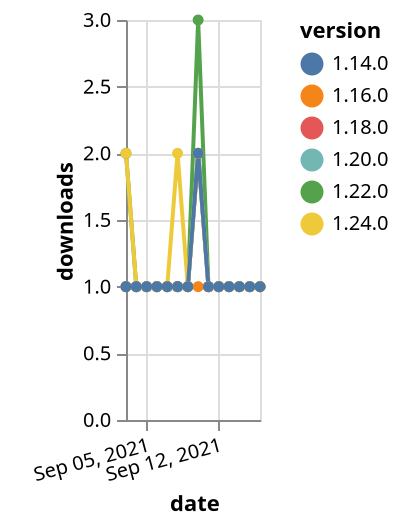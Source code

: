 {"$schema": "https://vega.github.io/schema/vega-lite/v5.json", "description": "A simple bar chart with embedded data.", "data": {"values": [{"date": "2021-09-03", "total": 183, "delta": 1, "version": "1.18.0"}, {"date": "2021-09-04", "total": 184, "delta": 1, "version": "1.18.0"}, {"date": "2021-09-05", "total": 185, "delta": 1, "version": "1.18.0"}, {"date": "2021-09-06", "total": 186, "delta": 1, "version": "1.18.0"}, {"date": "2021-09-07", "total": 187, "delta": 1, "version": "1.18.0"}, {"date": "2021-09-08", "total": 188, "delta": 1, "version": "1.18.0"}, {"date": "2021-09-09", "total": 189, "delta": 1, "version": "1.18.0"}, {"date": "2021-09-10", "total": 191, "delta": 2, "version": "1.18.0"}, {"date": "2021-09-11", "total": 192, "delta": 1, "version": "1.18.0"}, {"date": "2021-09-12", "total": 193, "delta": 1, "version": "1.18.0"}, {"date": "2021-09-13", "total": 194, "delta": 1, "version": "1.18.0"}, {"date": "2021-09-14", "total": 195, "delta": 1, "version": "1.18.0"}, {"date": "2021-09-15", "total": 196, "delta": 1, "version": "1.18.0"}, {"date": "2021-09-16", "total": 197, "delta": 1, "version": "1.18.0"}, {"date": "2021-09-03", "total": 160, "delta": 2, "version": "1.22.0"}, {"date": "2021-09-04", "total": 161, "delta": 1, "version": "1.22.0"}, {"date": "2021-09-05", "total": 162, "delta": 1, "version": "1.22.0"}, {"date": "2021-09-06", "total": 163, "delta": 1, "version": "1.22.0"}, {"date": "2021-09-07", "total": 164, "delta": 1, "version": "1.22.0"}, {"date": "2021-09-08", "total": 165, "delta": 1, "version": "1.22.0"}, {"date": "2021-09-09", "total": 166, "delta": 1, "version": "1.22.0"}, {"date": "2021-09-10", "total": 169, "delta": 3, "version": "1.22.0"}, {"date": "2021-09-11", "total": 170, "delta": 1, "version": "1.22.0"}, {"date": "2021-09-12", "total": 171, "delta": 1, "version": "1.22.0"}, {"date": "2021-09-13", "total": 172, "delta": 1, "version": "1.22.0"}, {"date": "2021-09-14", "total": 173, "delta": 1, "version": "1.22.0"}, {"date": "2021-09-15", "total": 174, "delta": 1, "version": "1.22.0"}, {"date": "2021-09-16", "total": 175, "delta": 1, "version": "1.22.0"}, {"date": "2021-09-03", "total": 144, "delta": 1, "version": "1.20.0"}, {"date": "2021-09-04", "total": 145, "delta": 1, "version": "1.20.0"}, {"date": "2021-09-05", "total": 146, "delta": 1, "version": "1.20.0"}, {"date": "2021-09-06", "total": 147, "delta": 1, "version": "1.20.0"}, {"date": "2021-09-07", "total": 148, "delta": 1, "version": "1.20.0"}, {"date": "2021-09-08", "total": 149, "delta": 1, "version": "1.20.0"}, {"date": "2021-09-09", "total": 150, "delta": 1, "version": "1.20.0"}, {"date": "2021-09-10", "total": 152, "delta": 2, "version": "1.20.0"}, {"date": "2021-09-11", "total": 153, "delta": 1, "version": "1.20.0"}, {"date": "2021-09-12", "total": 154, "delta": 1, "version": "1.20.0"}, {"date": "2021-09-13", "total": 155, "delta": 1, "version": "1.20.0"}, {"date": "2021-09-14", "total": 156, "delta": 1, "version": "1.20.0"}, {"date": "2021-09-15", "total": 157, "delta": 1, "version": "1.20.0"}, {"date": "2021-09-16", "total": 158, "delta": 1, "version": "1.20.0"}, {"date": "2021-09-03", "total": 183, "delta": 1, "version": "1.16.0"}, {"date": "2021-09-04", "total": 184, "delta": 1, "version": "1.16.0"}, {"date": "2021-09-05", "total": 185, "delta": 1, "version": "1.16.0"}, {"date": "2021-09-06", "total": 186, "delta": 1, "version": "1.16.0"}, {"date": "2021-09-07", "total": 187, "delta": 1, "version": "1.16.0"}, {"date": "2021-09-08", "total": 188, "delta": 1, "version": "1.16.0"}, {"date": "2021-09-09", "total": 189, "delta": 1, "version": "1.16.0"}, {"date": "2021-09-10", "total": 190, "delta": 1, "version": "1.16.0"}, {"date": "2021-09-11", "total": 191, "delta": 1, "version": "1.16.0"}, {"date": "2021-09-12", "total": 192, "delta": 1, "version": "1.16.0"}, {"date": "2021-09-13", "total": 193, "delta": 1, "version": "1.16.0"}, {"date": "2021-09-14", "total": 194, "delta": 1, "version": "1.16.0"}, {"date": "2021-09-15", "total": 195, "delta": 1, "version": "1.16.0"}, {"date": "2021-09-16", "total": 196, "delta": 1, "version": "1.16.0"}, {"date": "2021-09-03", "total": 114, "delta": 2, "version": "1.24.0"}, {"date": "2021-09-04", "total": 115, "delta": 1, "version": "1.24.0"}, {"date": "2021-09-05", "total": 116, "delta": 1, "version": "1.24.0"}, {"date": "2021-09-06", "total": 117, "delta": 1, "version": "1.24.0"}, {"date": "2021-09-07", "total": 118, "delta": 1, "version": "1.24.0"}, {"date": "2021-09-08", "total": 120, "delta": 2, "version": "1.24.0"}, {"date": "2021-09-09", "total": 121, "delta": 1, "version": "1.24.0"}, {"date": "2021-09-10", "total": 123, "delta": 2, "version": "1.24.0"}, {"date": "2021-09-11", "total": 124, "delta": 1, "version": "1.24.0"}, {"date": "2021-09-12", "total": 125, "delta": 1, "version": "1.24.0"}, {"date": "2021-09-13", "total": 126, "delta": 1, "version": "1.24.0"}, {"date": "2021-09-14", "total": 127, "delta": 1, "version": "1.24.0"}, {"date": "2021-09-15", "total": 128, "delta": 1, "version": "1.24.0"}, {"date": "2021-09-16", "total": 129, "delta": 1, "version": "1.24.0"}, {"date": "2021-09-03", "total": 227, "delta": 1, "version": "1.14.0"}, {"date": "2021-09-04", "total": 228, "delta": 1, "version": "1.14.0"}, {"date": "2021-09-05", "total": 229, "delta": 1, "version": "1.14.0"}, {"date": "2021-09-06", "total": 230, "delta": 1, "version": "1.14.0"}, {"date": "2021-09-07", "total": 231, "delta": 1, "version": "1.14.0"}, {"date": "2021-09-08", "total": 232, "delta": 1, "version": "1.14.0"}, {"date": "2021-09-09", "total": 233, "delta": 1, "version": "1.14.0"}, {"date": "2021-09-10", "total": 235, "delta": 2, "version": "1.14.0"}, {"date": "2021-09-11", "total": 236, "delta": 1, "version": "1.14.0"}, {"date": "2021-09-12", "total": 237, "delta": 1, "version": "1.14.0"}, {"date": "2021-09-13", "total": 238, "delta": 1, "version": "1.14.0"}, {"date": "2021-09-14", "total": 239, "delta": 1, "version": "1.14.0"}, {"date": "2021-09-15", "total": 240, "delta": 1, "version": "1.14.0"}, {"date": "2021-09-16", "total": 241, "delta": 1, "version": "1.14.0"}]}, "width": "container", "mark": {"type": "line", "point": {"filled": true}}, "encoding": {"x": {"field": "date", "type": "temporal", "timeUnit": "yearmonthdate", "title": "date", "axis": {"labelAngle": -15}}, "y": {"field": "delta", "type": "quantitative", "title": "downloads"}, "color": {"field": "version", "type": "nominal"}, "tooltip": {"field": "delta"}}}